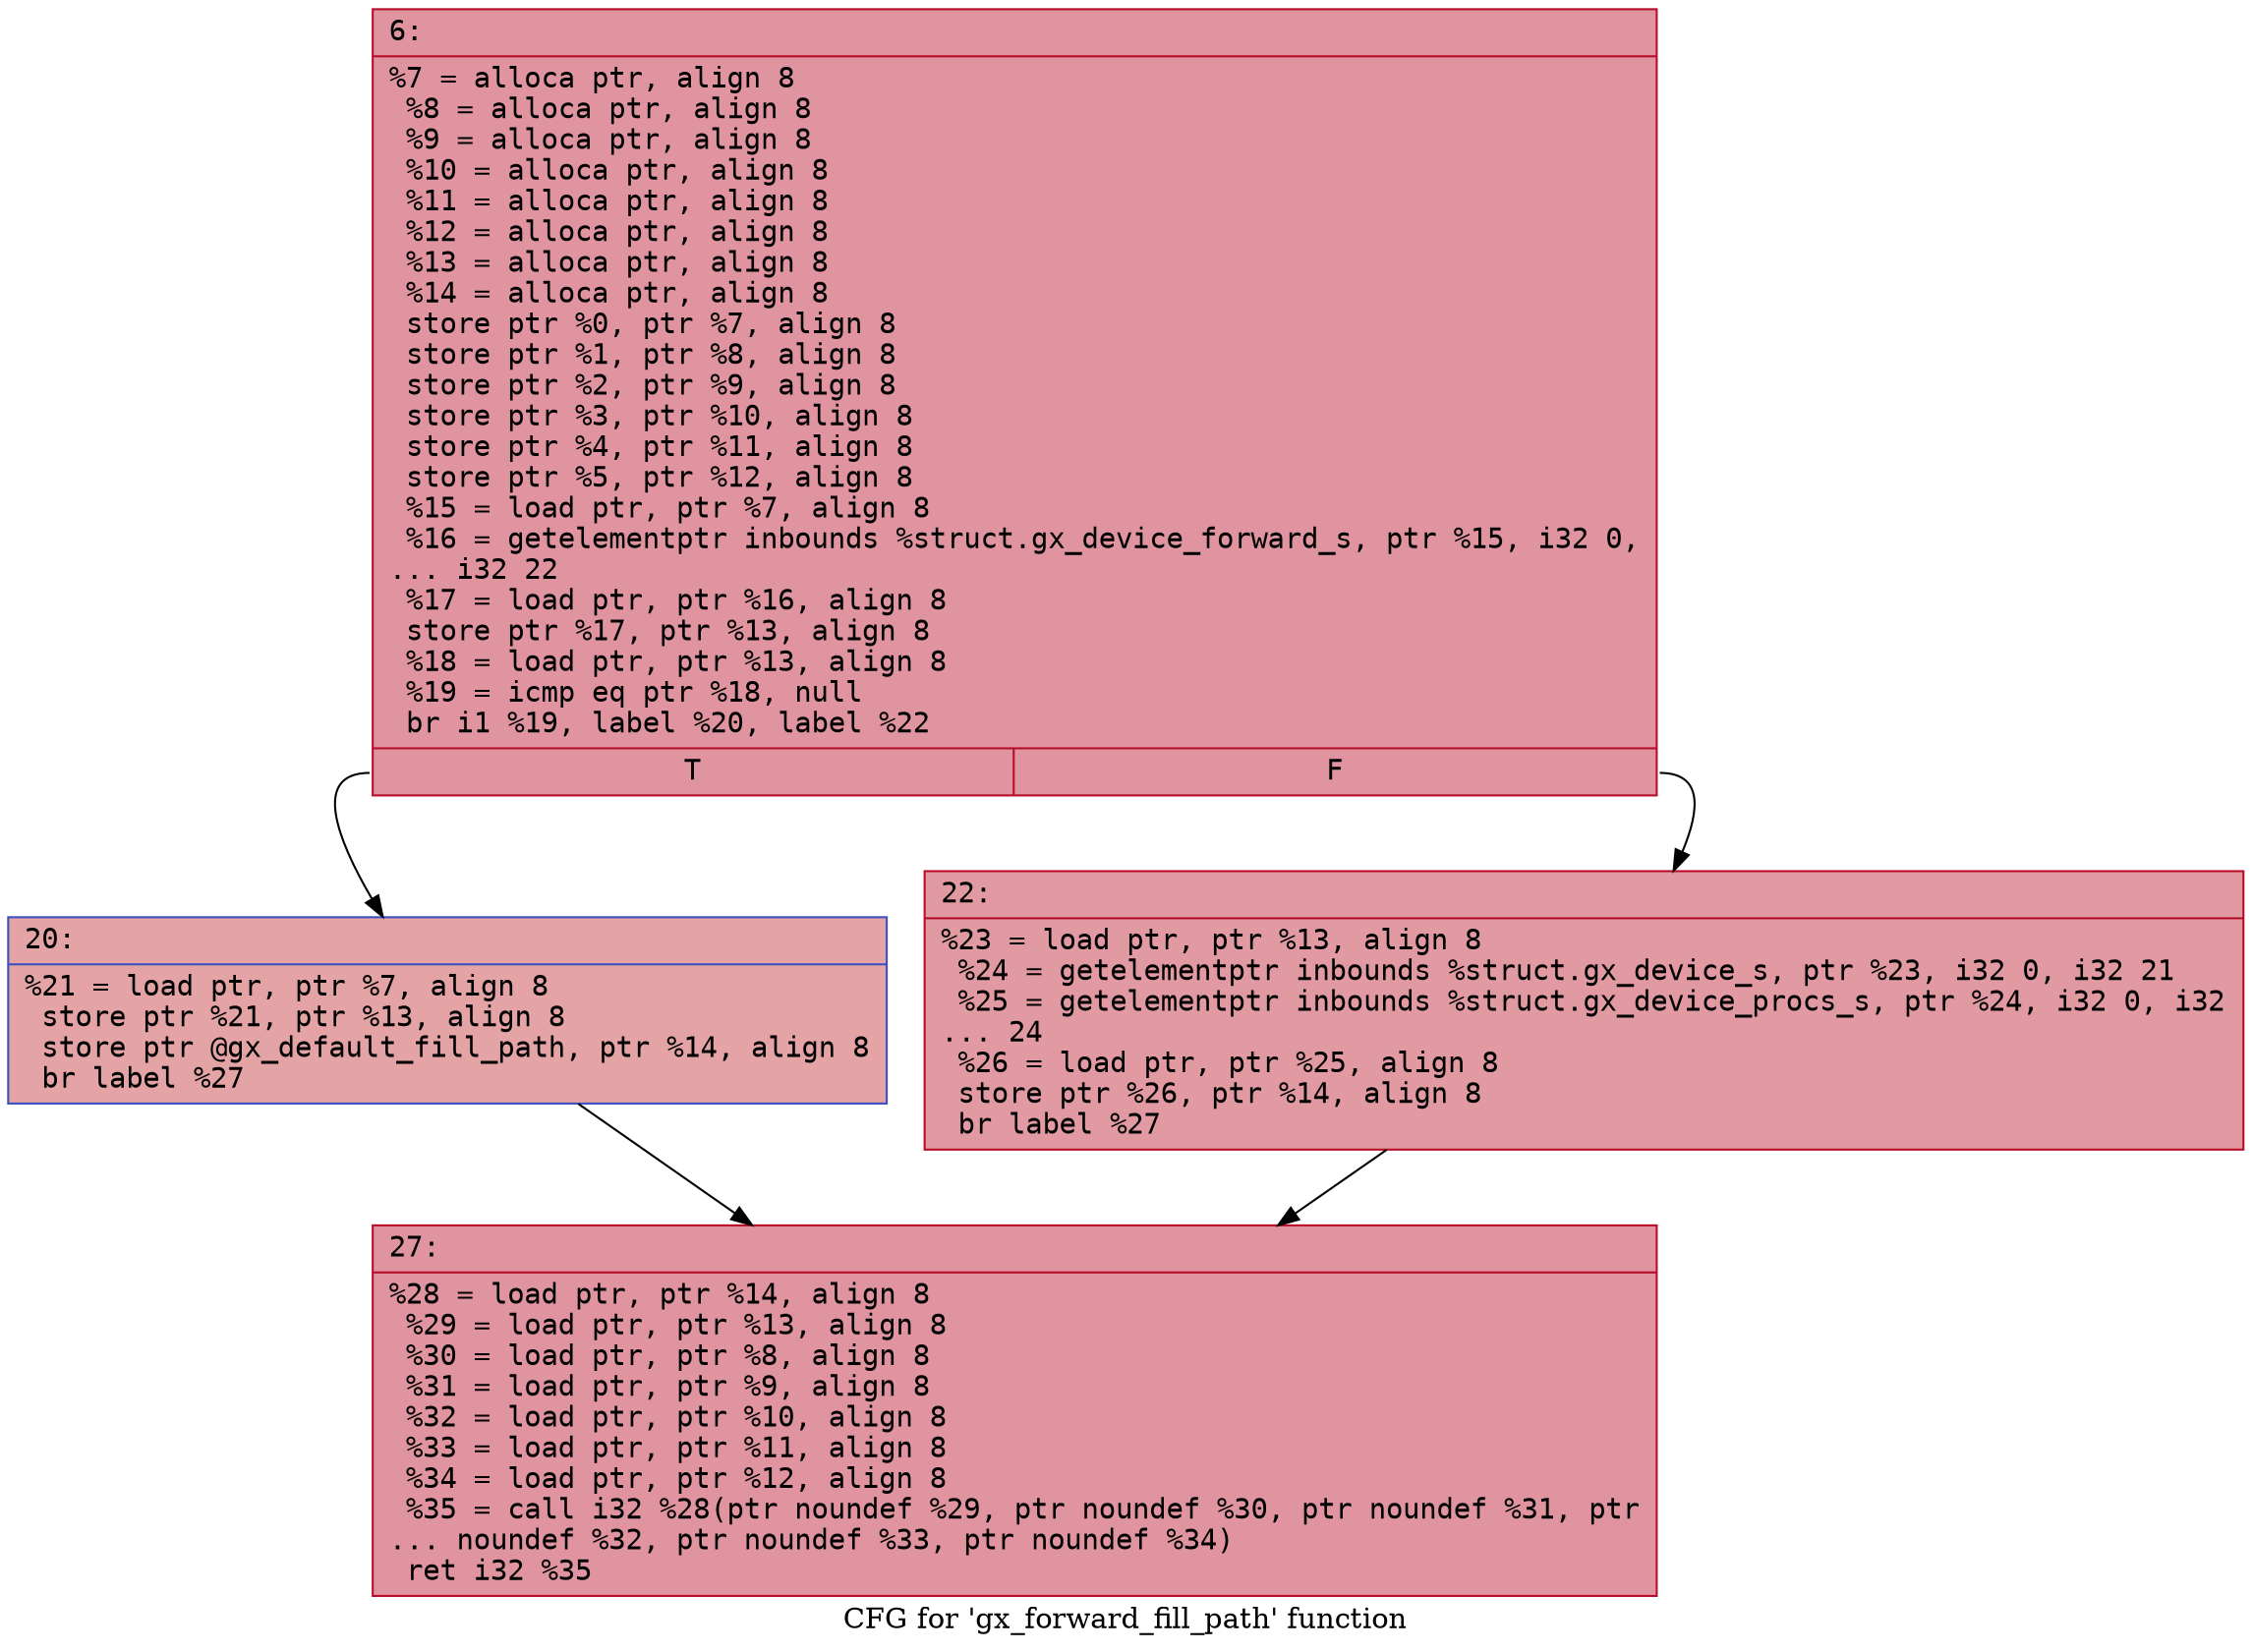 digraph "CFG for 'gx_forward_fill_path' function" {
	label="CFG for 'gx_forward_fill_path' function";

	Node0x600003d9cd70 [shape=record,color="#b70d28ff", style=filled, fillcolor="#b70d2870" fontname="Courier",label="{6:\l|  %7 = alloca ptr, align 8\l  %8 = alloca ptr, align 8\l  %9 = alloca ptr, align 8\l  %10 = alloca ptr, align 8\l  %11 = alloca ptr, align 8\l  %12 = alloca ptr, align 8\l  %13 = alloca ptr, align 8\l  %14 = alloca ptr, align 8\l  store ptr %0, ptr %7, align 8\l  store ptr %1, ptr %8, align 8\l  store ptr %2, ptr %9, align 8\l  store ptr %3, ptr %10, align 8\l  store ptr %4, ptr %11, align 8\l  store ptr %5, ptr %12, align 8\l  %15 = load ptr, ptr %7, align 8\l  %16 = getelementptr inbounds %struct.gx_device_forward_s, ptr %15, i32 0,\l... i32 22\l  %17 = load ptr, ptr %16, align 8\l  store ptr %17, ptr %13, align 8\l  %18 = load ptr, ptr %13, align 8\l  %19 = icmp eq ptr %18, null\l  br i1 %19, label %20, label %22\l|{<s0>T|<s1>F}}"];
	Node0x600003d9cd70:s0 -> Node0x600003d9cdc0[tooltip="6 -> 20\nProbability 37.50%" ];
	Node0x600003d9cd70:s1 -> Node0x600003d9ce10[tooltip="6 -> 22\nProbability 62.50%" ];
	Node0x600003d9cdc0 [shape=record,color="#3d50c3ff", style=filled, fillcolor="#c32e3170" fontname="Courier",label="{20:\l|  %21 = load ptr, ptr %7, align 8\l  store ptr %21, ptr %13, align 8\l  store ptr @gx_default_fill_path, ptr %14, align 8\l  br label %27\l}"];
	Node0x600003d9cdc0 -> Node0x600003d9ce60[tooltip="20 -> 27\nProbability 100.00%" ];
	Node0x600003d9ce10 [shape=record,color="#b70d28ff", style=filled, fillcolor="#bb1b2c70" fontname="Courier",label="{22:\l|  %23 = load ptr, ptr %13, align 8\l  %24 = getelementptr inbounds %struct.gx_device_s, ptr %23, i32 0, i32 21\l  %25 = getelementptr inbounds %struct.gx_device_procs_s, ptr %24, i32 0, i32\l... 24\l  %26 = load ptr, ptr %25, align 8\l  store ptr %26, ptr %14, align 8\l  br label %27\l}"];
	Node0x600003d9ce10 -> Node0x600003d9ce60[tooltip="22 -> 27\nProbability 100.00%" ];
	Node0x600003d9ce60 [shape=record,color="#b70d28ff", style=filled, fillcolor="#b70d2870" fontname="Courier",label="{27:\l|  %28 = load ptr, ptr %14, align 8\l  %29 = load ptr, ptr %13, align 8\l  %30 = load ptr, ptr %8, align 8\l  %31 = load ptr, ptr %9, align 8\l  %32 = load ptr, ptr %10, align 8\l  %33 = load ptr, ptr %11, align 8\l  %34 = load ptr, ptr %12, align 8\l  %35 = call i32 %28(ptr noundef %29, ptr noundef %30, ptr noundef %31, ptr\l... noundef %32, ptr noundef %33, ptr noundef %34)\l  ret i32 %35\l}"];
}
